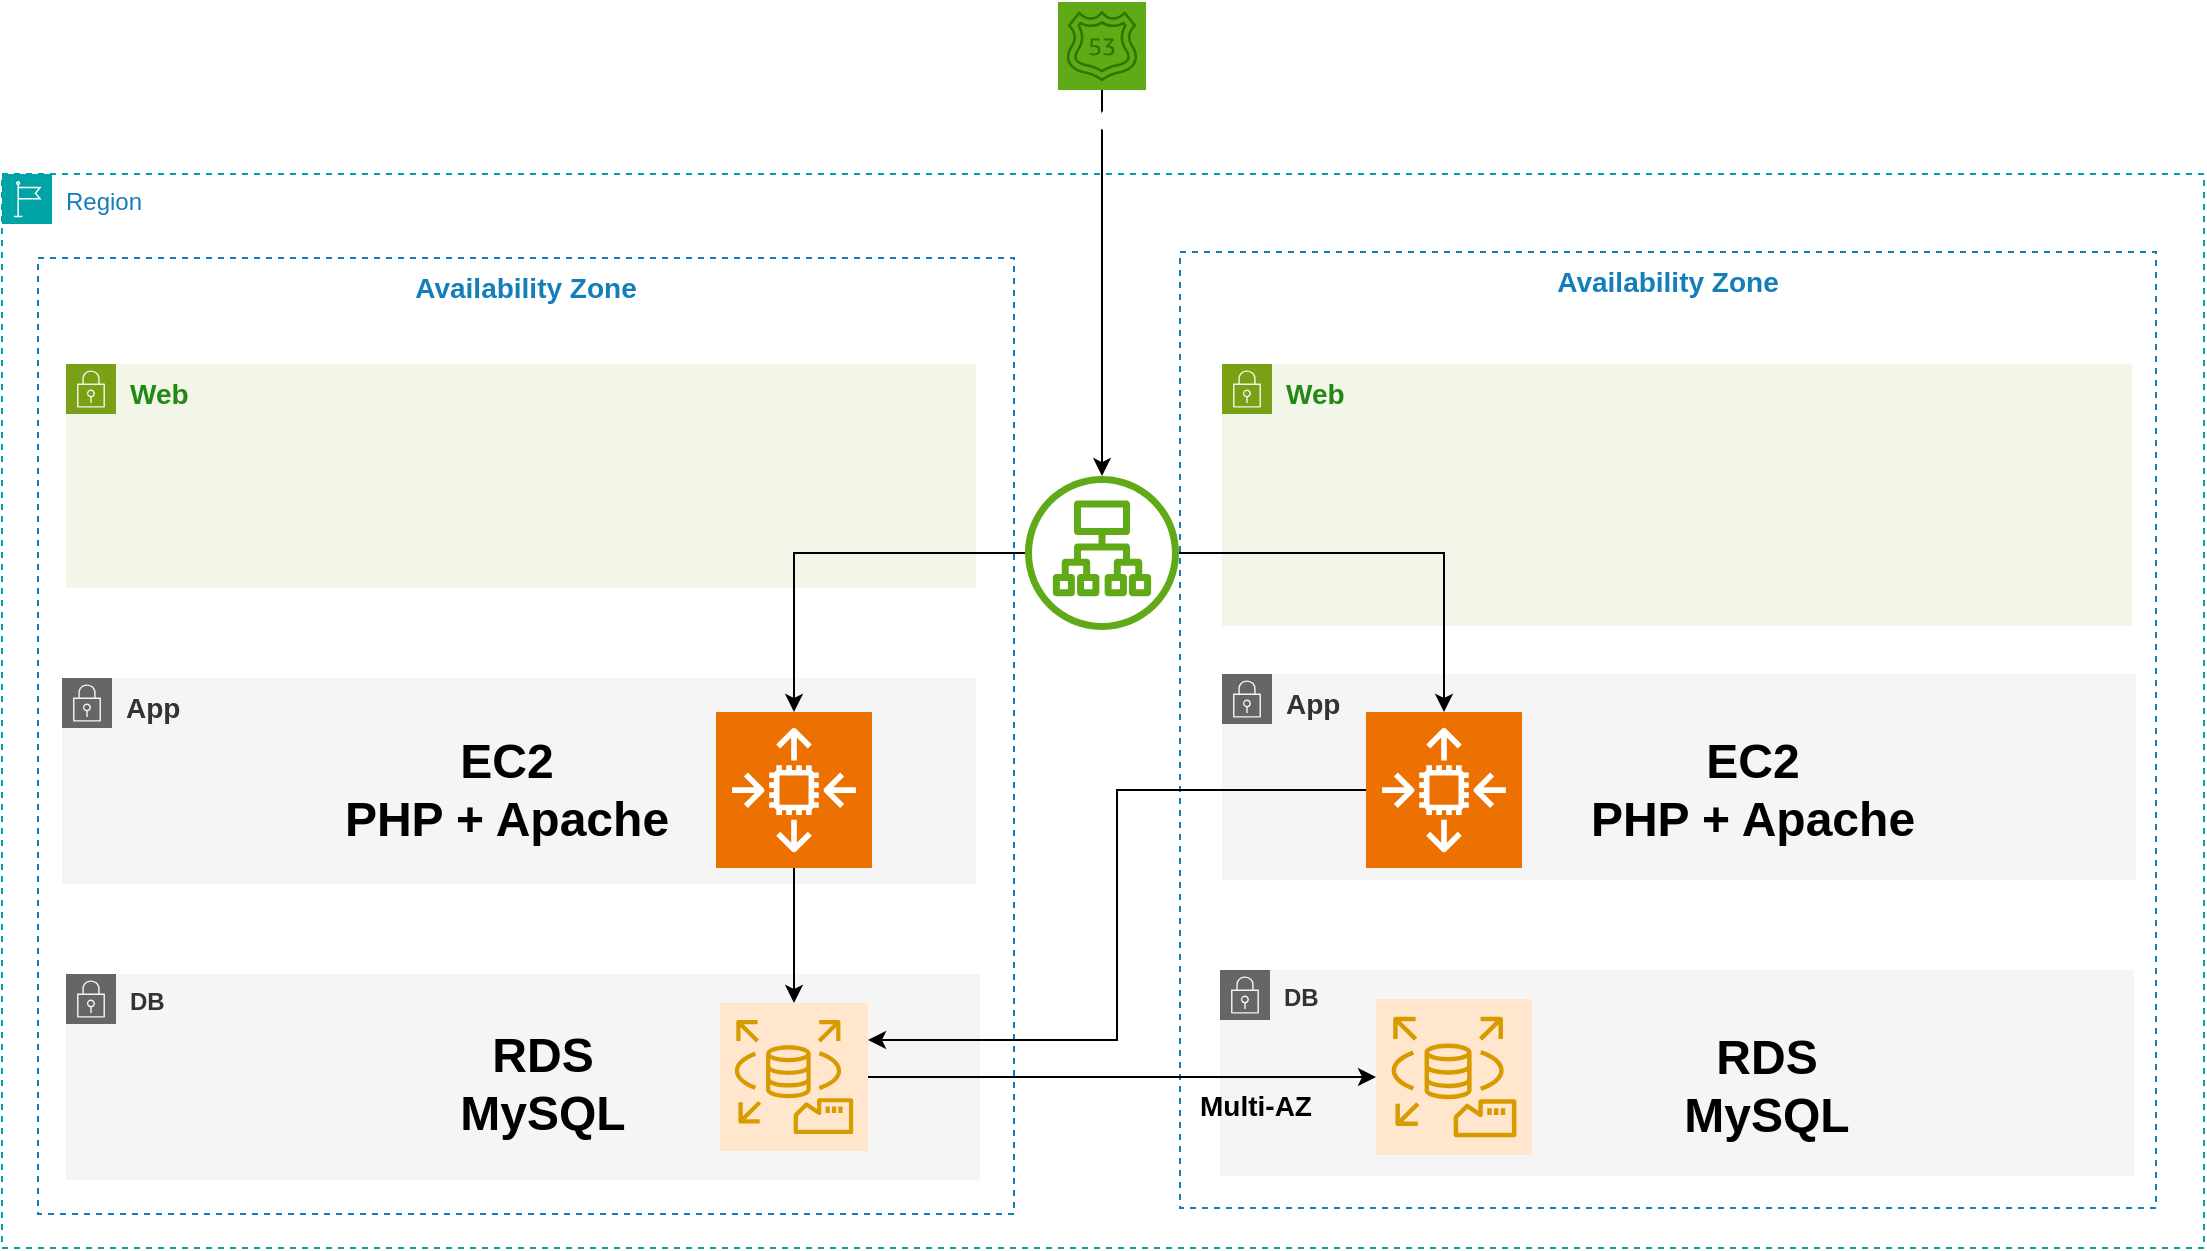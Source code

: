 <mxfile version="25.0.3">
  <diagram name="Page-1" id="3gtnG7Od8hvQebvSdJUt">
    <mxGraphModel dx="1514" dy="1012" grid="0" gridSize="10" guides="1" tooltips="1" connect="1" arrows="1" fold="1" page="0" pageScale="1" pageWidth="850" pageHeight="1100" math="0" shadow="0">
      <root>
        <mxCell id="0" />
        <mxCell id="1" parent="0" />
        <mxCell id="pzjH7QgCNQiBp28TgXsw-26" style="edgeStyle=orthogonalEdgeStyle;rounded=0;orthogonalLoop=1;jettySize=auto;html=1;" edge="1" parent="1" source="pzjH7QgCNQiBp28TgXsw-1" target="pzjH7QgCNQiBp28TgXsw-19">
          <mxGeometry relative="1" as="geometry" />
        </mxCell>
        <mxCell id="pzjH7QgCNQiBp28TgXsw-1" value="&lt;b&gt;&lt;font style=&quot;font-size: 14px;&quot;&gt;Route 53&lt;br&gt;&lt;/font&gt;&lt;/b&gt;" style="sketch=0;points=[[0,0,0],[0.25,0,0],[0.5,0,0],[0.75,0,0],[1,0,0],[0,1,0],[0.25,1,0],[0.5,1,0],[0.75,1,0],[1,1,0],[0,0.25,0],[0,0.5,0],[0,0.75,0],[1,0.25,0],[1,0.5,0],[1,0.75,0]];outlineConnect=0;fillColor=#60a917;strokeColor=#2D7600;dashed=0;verticalLabelPosition=bottom;verticalAlign=top;align=center;html=1;fontSize=12;fontStyle=0;aspect=fixed;shape=mxgraph.aws4.resourceIcon;resIcon=mxgraph.aws4.route_53;fontColor=#ffffff;" vertex="1" parent="1">
          <mxGeometry x="180" y="-94" width="44" height="44" as="geometry" />
        </mxCell>
        <mxCell id="pzjH7QgCNQiBp28TgXsw-2" value="Region" style="points=[[0,0],[0.25,0],[0.5,0],[0.75,0],[1,0],[1,0.25],[1,0.5],[1,0.75],[1,1],[0.75,1],[0.5,1],[0.25,1],[0,1],[0,0.75],[0,0.5],[0,0.25]];outlineConnect=0;gradientColor=none;html=1;whiteSpace=wrap;fontSize=12;fontStyle=0;container=1;pointerEvents=0;collapsible=0;recursiveResize=0;shape=mxgraph.aws4.group;grIcon=mxgraph.aws4.group_region;strokeColor=#00A4A6;fillColor=none;verticalAlign=top;align=left;spacingLeft=30;fontColor=#147EBA;dashed=1;" vertex="1" parent="1">
          <mxGeometry x="-348" y="-8" width="1101" height="537" as="geometry" />
        </mxCell>
        <mxCell id="pzjH7QgCNQiBp28TgXsw-3" value="&lt;b&gt;&lt;font style=&quot;font-size: 14px;&quot;&gt;Availability Zone&lt;br&gt;&lt;/font&gt;&lt;/b&gt;" style="fillColor=none;strokeColor=#147EBA;dashed=1;verticalAlign=top;fontStyle=0;fontColor=#147EBA;whiteSpace=wrap;html=1;" vertex="1" parent="pzjH7QgCNQiBp28TgXsw-2">
          <mxGeometry x="18" y="42" width="488" height="478" as="geometry" />
        </mxCell>
        <mxCell id="pzjH7QgCNQiBp28TgXsw-4" value="&lt;b&gt;&lt;font style=&quot;font-size: 14px;&quot;&gt;Availability Zone&lt;br&gt;&lt;/font&gt;&lt;/b&gt;" style="fillColor=none;strokeColor=#147EBA;dashed=1;verticalAlign=top;fontStyle=0;fontColor=#147EBA;whiteSpace=wrap;html=1;" vertex="1" parent="pzjH7QgCNQiBp28TgXsw-2">
          <mxGeometry x="589" y="39" width="488" height="478" as="geometry" />
        </mxCell>
        <mxCell id="pzjH7QgCNQiBp28TgXsw-5" value="&lt;font style=&quot;font-size: 14px;&quot;&gt;&lt;b&gt;Web&lt;br&gt;&lt;/b&gt;&lt;/font&gt;" style="points=[[0,0],[0.25,0],[0.5,0],[0.75,0],[1,0],[1,0.25],[1,0.5],[1,0.75],[1,1],[0.75,1],[0.5,1],[0.25,1],[0,1],[0,0.75],[0,0.5],[0,0.25]];outlineConnect=0;gradientColor=none;html=1;whiteSpace=wrap;fontSize=12;fontStyle=0;container=1;pointerEvents=0;collapsible=0;recursiveResize=0;shape=mxgraph.aws4.group;grIcon=mxgraph.aws4.group_security_group;grStroke=0;strokeColor=#7AA116;fillColor=#F2F6E8;verticalAlign=top;align=left;spacingLeft=30;fontColor=#248814;dashed=0;" vertex="1" parent="pzjH7QgCNQiBp28TgXsw-2">
          <mxGeometry x="32" y="95" width="455" height="112" as="geometry" />
        </mxCell>
        <mxCell id="pzjH7QgCNQiBp28TgXsw-8" value="&lt;font style=&quot;font-size: 14px;&quot;&gt;&lt;b&gt;Web&lt;br&gt;&lt;/b&gt;&lt;/font&gt;" style="points=[[0,0],[0.25,0],[0.5,0],[0.75,0],[1,0],[1,0.25],[1,0.5],[1,0.75],[1,1],[0.75,1],[0.5,1],[0.25,1],[0,1],[0,0.75],[0,0.5],[0,0.25]];outlineConnect=0;gradientColor=none;html=1;whiteSpace=wrap;fontSize=12;fontStyle=0;container=1;pointerEvents=0;collapsible=0;recursiveResize=0;shape=mxgraph.aws4.group;grIcon=mxgraph.aws4.group_security_group;grStroke=0;strokeColor=#7AA116;fillColor=#F2F6E8;verticalAlign=top;align=left;spacingLeft=30;fontColor=#248814;dashed=0;" vertex="1" parent="pzjH7QgCNQiBp28TgXsw-2">
          <mxGeometry x="610" y="95" width="455" height="131" as="geometry" />
        </mxCell>
        <mxCell id="pzjH7QgCNQiBp28TgXsw-9" value="&lt;b&gt;&lt;font style=&quot;font-size: 14px;&quot;&gt;App&lt;br&gt;&lt;/font&gt;&lt;/b&gt;" style="points=[[0,0],[0.25,0],[0.5,0],[0.75,0],[1,0],[1,0.25],[1,0.5],[1,0.75],[1,1],[0.75,1],[0.5,1],[0.25,1],[0,1],[0,0.75],[0,0.5],[0,0.25]];outlineConnect=0;html=1;whiteSpace=wrap;fontSize=12;fontStyle=0;container=1;pointerEvents=0;collapsible=0;recursiveResize=0;shape=mxgraph.aws4.group;grIcon=mxgraph.aws4.group_security_group;grStroke=0;verticalAlign=top;align=left;spacingLeft=30;dashed=0;fillColor=#f5f5f5;fontColor=#333333;strokeColor=#666666;" vertex="1" parent="pzjH7QgCNQiBp28TgXsw-2">
          <mxGeometry x="30" y="252" width="457" height="103" as="geometry" />
        </mxCell>
        <mxCell id="pzjH7QgCNQiBp28TgXsw-11" value="&lt;b&gt;&lt;font style=&quot;font-size: 14px;&quot;&gt;App&lt;br&gt;&lt;/font&gt;&lt;/b&gt;" style="points=[[0,0],[0.25,0],[0.5,0],[0.75,0],[1,0],[1,0.25],[1,0.5],[1,0.75],[1,1],[0.75,1],[0.5,1],[0.25,1],[0,1],[0,0.75],[0,0.5],[0,0.25]];outlineConnect=0;html=1;whiteSpace=wrap;fontSize=12;fontStyle=0;container=1;pointerEvents=0;collapsible=0;recursiveResize=0;shape=mxgraph.aws4.group;grIcon=mxgraph.aws4.group_security_group;grStroke=0;strokeColor=#666666;fillColor=#f5f5f5;verticalAlign=top;align=left;spacingLeft=30;fontColor=#333333;dashed=0;" vertex="1" parent="pzjH7QgCNQiBp28TgXsw-2">
          <mxGeometry x="610" y="250" width="457" height="103" as="geometry" />
        </mxCell>
        <mxCell id="pzjH7QgCNQiBp28TgXsw-16" value="" style="sketch=0;points=[[0,0,0],[0.25,0,0],[0.5,0,0],[0.75,0,0],[1,0,0],[0,1,0],[0.25,1,0],[0.5,1,0],[0.75,1,0],[1,1,0],[0,0.25,0],[0,0.5,0],[0,0.75,0],[1,0.25,0],[1,0.5,0],[1,0.75,0]];outlineConnect=0;fontColor=#232F3E;fillColor=#ED7100;strokeColor=#ffffff;dashed=0;verticalLabelPosition=bottom;verticalAlign=top;align=center;html=1;fontSize=12;fontStyle=0;aspect=fixed;shape=mxgraph.aws4.resourceIcon;resIcon=mxgraph.aws4.auto_scaling2;" vertex="1" parent="pzjH7QgCNQiBp28TgXsw-11">
          <mxGeometry x="72" y="19" width="78" height="78" as="geometry" />
        </mxCell>
        <mxCell id="pzjH7QgCNQiBp28TgXsw-12" value="&lt;b&gt;DB&lt;/b&gt;" style="points=[[0,0],[0.25,0],[0.5,0],[0.75,0],[1,0],[1,0.25],[1,0.5],[1,0.75],[1,1],[0.75,1],[0.5,1],[0.25,1],[0,1],[0,0.75],[0,0.5],[0,0.25]];outlineConnect=0;html=1;whiteSpace=wrap;fontSize=12;fontStyle=0;container=1;pointerEvents=0;collapsible=0;recursiveResize=0;shape=mxgraph.aws4.group;grIcon=mxgraph.aws4.group_security_group;grStroke=0;strokeColor=#666666;fillColor=#f5f5f5;verticalAlign=top;align=left;spacingLeft=30;fontColor=#333333;dashed=0;" vertex="1" parent="pzjH7QgCNQiBp28TgXsw-2">
          <mxGeometry x="32" y="400" width="457" height="103" as="geometry" />
        </mxCell>
        <mxCell id="pzjH7QgCNQiBp28TgXsw-21" value="RDS&lt;br&gt;MySQL" style="text;strokeColor=none;fillColor=none;html=1;fontSize=24;fontStyle=1;verticalAlign=middle;align=center;" vertex="1" parent="pzjH7QgCNQiBp28TgXsw-12">
          <mxGeometry x="188" y="35" width="100" height="40" as="geometry" />
        </mxCell>
        <mxCell id="pzjH7QgCNQiBp28TgXsw-17" value="" style="sketch=0;points=[[0,0,0],[0.25,0,0],[0.5,0,0],[0.75,0,0],[1,0,0],[0,1,0],[0.25,1,0],[0.5,1,0],[0.75,1,0],[1,1,0],[0,0.25,0],[0,0.5,0],[0,0.75,0],[1,0.25,0],[1,0.5,0],[1,0.75,0]];outlineConnect=0;fillColor=#ffe6cc;strokeColor=#d79b00;dashed=0;verticalLabelPosition=bottom;verticalAlign=top;align=center;html=1;fontSize=12;fontStyle=0;aspect=fixed;shape=mxgraph.aws4.resourceIcon;resIcon=mxgraph.aws4.rds_on_vmware;" vertex="1" parent="pzjH7QgCNQiBp28TgXsw-12">
          <mxGeometry x="327" y="14.5" width="74" height="74" as="geometry" />
        </mxCell>
        <mxCell id="pzjH7QgCNQiBp28TgXsw-13" value="&lt;b&gt;DB&lt;/b&gt;" style="points=[[0,0],[0.25,0],[0.5,0],[0.75,0],[1,0],[1,0.25],[1,0.5],[1,0.75],[1,1],[0.75,1],[0.5,1],[0.25,1],[0,1],[0,0.75],[0,0.5],[0,0.25]];outlineConnect=0;html=1;whiteSpace=wrap;fontSize=12;fontStyle=0;container=1;pointerEvents=0;collapsible=0;recursiveResize=0;shape=mxgraph.aws4.group;grIcon=mxgraph.aws4.group_security_group;grStroke=0;strokeColor=#666666;fillColor=#f5f5f5;verticalAlign=top;align=left;spacingLeft=30;fontColor=#333333;dashed=0;" vertex="1" parent="pzjH7QgCNQiBp28TgXsw-2">
          <mxGeometry x="609" y="398" width="457" height="103" as="geometry" />
        </mxCell>
        <mxCell id="pzjH7QgCNQiBp28TgXsw-18" value="" style="sketch=0;points=[[0,0,0],[0.25,0,0],[0.5,0,0],[0.75,0,0],[1,0,0],[0,1,0],[0.25,1,0],[0.5,1,0],[0.75,1,0],[1,1,0],[0,0.25,0],[0,0.5,0],[0,0.75,0],[1,0.25,0],[1,0.5,0],[1,0.75,0]];outlineConnect=0;fillColor=#ffe6cc;strokeColor=#d79b00;dashed=0;verticalLabelPosition=bottom;verticalAlign=top;align=center;html=1;fontSize=12;fontStyle=0;aspect=fixed;shape=mxgraph.aws4.resourceIcon;resIcon=mxgraph.aws4.rds_on_vmware;" vertex="1" parent="pzjH7QgCNQiBp28TgXsw-13">
          <mxGeometry x="78" y="14.5" width="78" height="78" as="geometry" />
        </mxCell>
        <mxCell id="pzjH7QgCNQiBp28TgXsw-30" style="edgeStyle=orthogonalEdgeStyle;rounded=0;orthogonalLoop=1;jettySize=auto;html=1;" edge="1" parent="pzjH7QgCNQiBp28TgXsw-2" source="pzjH7QgCNQiBp28TgXsw-19" target="pzjH7QgCNQiBp28TgXsw-15">
          <mxGeometry relative="1" as="geometry" />
        </mxCell>
        <mxCell id="pzjH7QgCNQiBp28TgXsw-31" style="edgeStyle=orthogonalEdgeStyle;rounded=0;orthogonalLoop=1;jettySize=auto;html=1;" edge="1" parent="pzjH7QgCNQiBp28TgXsw-2" source="pzjH7QgCNQiBp28TgXsw-19" target="pzjH7QgCNQiBp28TgXsw-16">
          <mxGeometry relative="1" as="geometry" />
        </mxCell>
        <mxCell id="pzjH7QgCNQiBp28TgXsw-19" value="" style="sketch=0;outlineConnect=0;fillColor=#60a917;strokeColor=#2D7600;dashed=0;verticalLabelPosition=bottom;verticalAlign=top;align=center;html=1;fontSize=12;fontStyle=0;aspect=fixed;pointerEvents=1;shape=mxgraph.aws4.application_load_balancer;fontColor=#ffffff;" vertex="1" parent="pzjH7QgCNQiBp28TgXsw-2">
          <mxGeometry x="511.5" y="151" width="77" height="77" as="geometry" />
        </mxCell>
        <mxCell id="pzjH7QgCNQiBp28TgXsw-20" value="EC2&lt;br&gt;PHP + Apache" style="text;strokeColor=none;fillColor=none;html=1;fontSize=24;fontStyle=1;verticalAlign=middle;align=center;" vertex="1" parent="pzjH7QgCNQiBp28TgXsw-2">
          <mxGeometry x="202" y="288" width="100" height="40" as="geometry" />
        </mxCell>
        <mxCell id="pzjH7QgCNQiBp28TgXsw-24" value="EC2&lt;br&gt;PHP + Apache" style="text;strokeColor=none;fillColor=none;html=1;fontSize=24;fontStyle=1;verticalAlign=middle;align=center;" vertex="1" parent="pzjH7QgCNQiBp28TgXsw-2">
          <mxGeometry x="825" y="288" width="100" height="40" as="geometry" />
        </mxCell>
        <mxCell id="pzjH7QgCNQiBp28TgXsw-25" value="RDS&lt;br&gt;MySQL" style="text;strokeColor=none;fillColor=none;html=1;fontSize=24;fontStyle=1;verticalAlign=middle;align=center;" vertex="1" parent="pzjH7QgCNQiBp28TgXsw-2">
          <mxGeometry x="832" y="436" width="100" height="40" as="geometry" />
        </mxCell>
        <mxCell id="pzjH7QgCNQiBp28TgXsw-27" style="edgeStyle=orthogonalEdgeStyle;rounded=0;orthogonalLoop=1;jettySize=auto;html=1;exitX=1;exitY=0.5;exitDx=0;exitDy=0;exitPerimeter=0;entryX=0;entryY=0.5;entryDx=0;entryDy=0;entryPerimeter=0;" edge="1" parent="pzjH7QgCNQiBp28TgXsw-2" source="pzjH7QgCNQiBp28TgXsw-17" target="pzjH7QgCNQiBp28TgXsw-18">
          <mxGeometry relative="1" as="geometry" />
        </mxCell>
        <mxCell id="pzjH7QgCNQiBp28TgXsw-28" style="edgeStyle=orthogonalEdgeStyle;rounded=0;orthogonalLoop=1;jettySize=auto;html=1;exitX=0.5;exitY=1;exitDx=0;exitDy=0;exitPerimeter=0;entryX=0.5;entryY=0;entryDx=0;entryDy=0;entryPerimeter=0;" edge="1" parent="pzjH7QgCNQiBp28TgXsw-2" source="pzjH7QgCNQiBp28TgXsw-15" target="pzjH7QgCNQiBp28TgXsw-17">
          <mxGeometry relative="1" as="geometry" />
        </mxCell>
        <mxCell id="pzjH7QgCNQiBp28TgXsw-15" value="" style="sketch=0;points=[[0,0,0],[0.25,0,0],[0.5,0,0],[0.75,0,0],[1,0,0],[0,1,0],[0.25,1,0],[0.5,1,0],[0.75,1,0],[1,1,0],[0,0.25,0],[0,0.5,0],[0,0.75,0],[1,0.25,0],[1,0.5,0],[1,0.75,0]];outlineConnect=0;fontColor=#232F3E;fillColor=#ED7100;strokeColor=#ffffff;dashed=0;verticalLabelPosition=bottom;verticalAlign=top;align=center;html=1;fontSize=12;fontStyle=0;aspect=fixed;shape=mxgraph.aws4.resourceIcon;resIcon=mxgraph.aws4.auto_scaling2;" vertex="1" parent="pzjH7QgCNQiBp28TgXsw-2">
          <mxGeometry x="357" y="269" width="78" height="78" as="geometry" />
        </mxCell>
        <mxCell id="pzjH7QgCNQiBp28TgXsw-29" style="edgeStyle=orthogonalEdgeStyle;rounded=0;orthogonalLoop=1;jettySize=auto;html=1;exitX=0;exitY=0.5;exitDx=0;exitDy=0;exitPerimeter=0;entryX=1;entryY=0.25;entryDx=0;entryDy=0;entryPerimeter=0;" edge="1" parent="pzjH7QgCNQiBp28TgXsw-2" source="pzjH7QgCNQiBp28TgXsw-16" target="pzjH7QgCNQiBp28TgXsw-17">
          <mxGeometry relative="1" as="geometry" />
        </mxCell>
        <mxCell id="pzjH7QgCNQiBp28TgXsw-32" value="&lt;b&gt;&lt;font style=&quot;font-size: 14px;&quot;&gt;Multi-AZ&lt;/font&gt;&lt;/b&gt;" style="text;html=1;align=center;verticalAlign=middle;whiteSpace=wrap;rounded=0;" vertex="1" parent="pzjH7QgCNQiBp28TgXsw-2">
          <mxGeometry x="597" y="451" width="60" height="30" as="geometry" />
        </mxCell>
      </root>
    </mxGraphModel>
  </diagram>
</mxfile>

